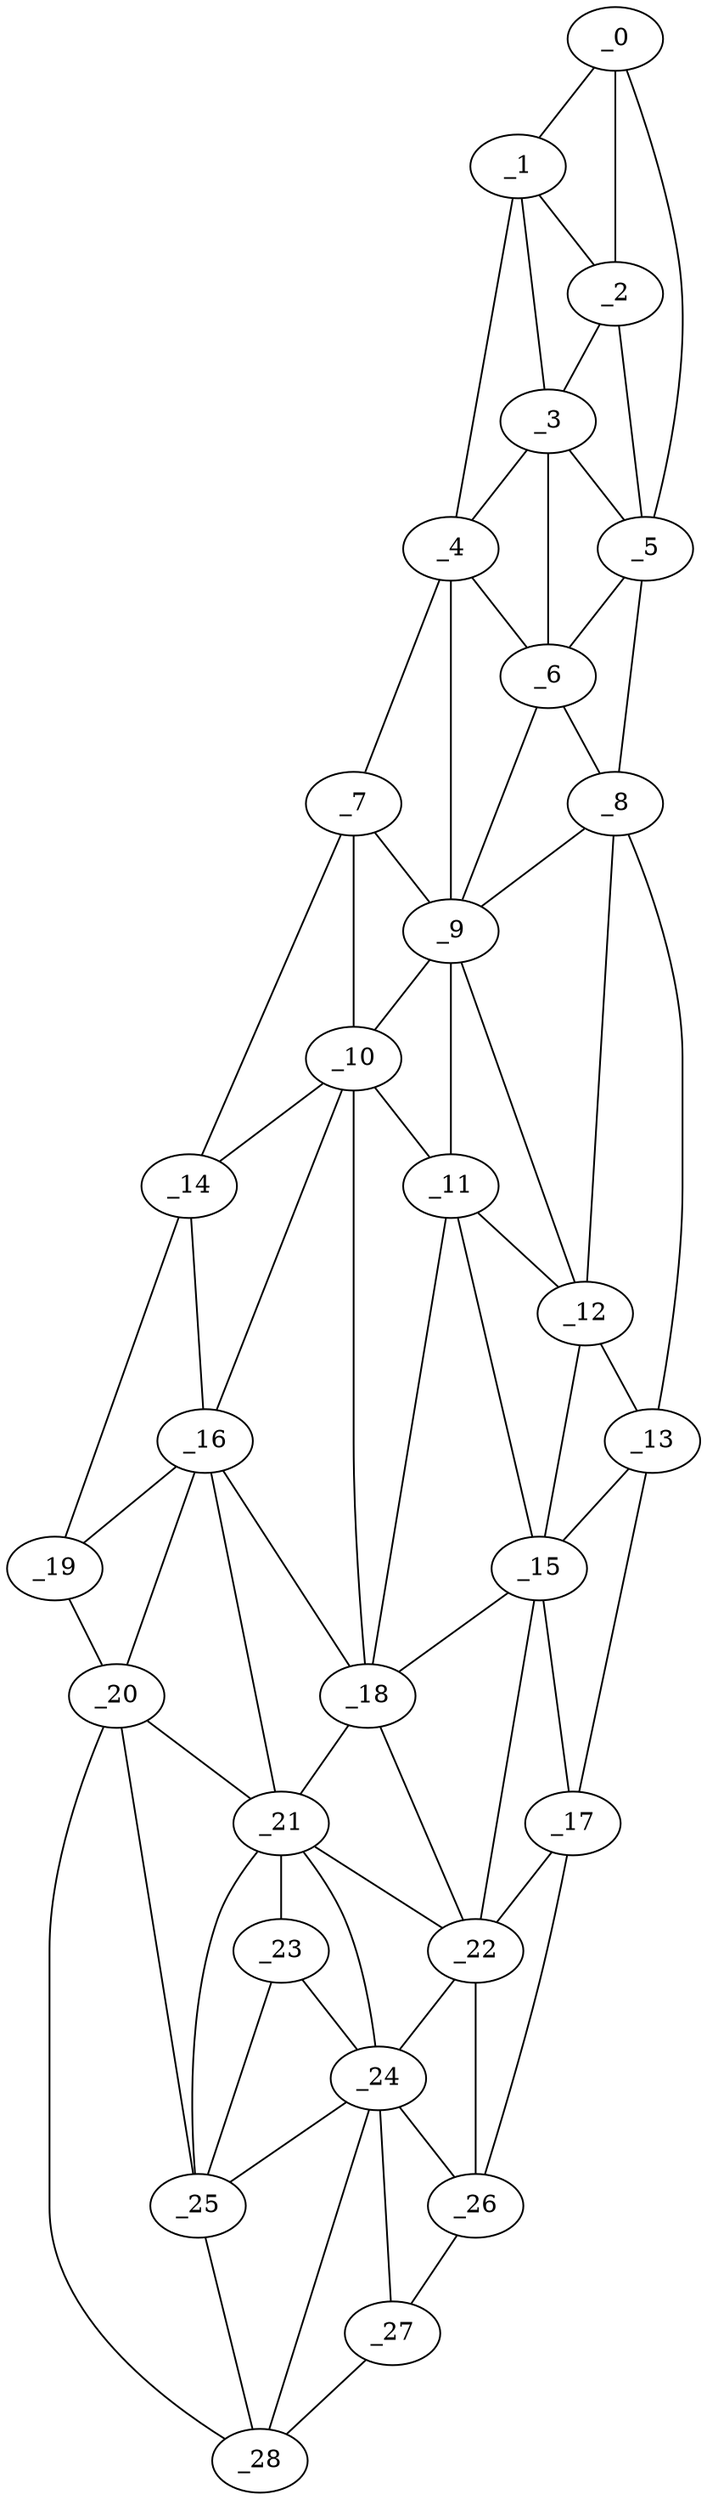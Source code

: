 graph "obj69__60.gxl" {
	_0	 [x=5,
		y=42];
	_1	 [x=8,
		y=57];
	_0 -- _1	 [valence=1];
	_2	 [x=14,
		y=42];
	_0 -- _2	 [valence=2];
	_5	 [x=27,
		y=39];
	_0 -- _5	 [valence=1];
	_1 -- _2	 [valence=1];
	_3	 [x=19,
		y=50];
	_1 -- _3	 [valence=1];
	_4	 [x=21,
		y=66];
	_1 -- _4	 [valence=1];
	_2 -- _3	 [valence=2];
	_2 -- _5	 [valence=1];
	_3 -- _4	 [valence=2];
	_3 -- _5	 [valence=2];
	_6	 [x=35,
		y=49];
	_3 -- _6	 [valence=2];
	_4 -- _6	 [valence=2];
	_7	 [x=49,
		y=81];
	_4 -- _7	 [valence=1];
	_9	 [x=51,
		y=57];
	_4 -- _9	 [valence=2];
	_5 -- _6	 [valence=1];
	_8	 [x=51,
		y=36];
	_5 -- _8	 [valence=1];
	_6 -- _8	 [valence=2];
	_6 -- _9	 [valence=2];
	_7 -- _9	 [valence=1];
	_10	 [x=56,
		y=68];
	_7 -- _10	 [valence=2];
	_14	 [x=69,
		y=91];
	_7 -- _14	 [valence=1];
	_8 -- _9	 [valence=2];
	_12	 [x=62,
		y=56];
	_8 -- _12	 [valence=2];
	_13	 [x=67,
		y=36];
	_8 -- _13	 [valence=1];
	_9 -- _10	 [valence=2];
	_11	 [x=59,
		y=63];
	_9 -- _11	 [valence=2];
	_9 -- _12	 [valence=2];
	_10 -- _11	 [valence=2];
	_10 -- _14	 [valence=2];
	_16	 [x=79,
		y=83];
	_10 -- _16	 [valence=2];
	_18	 [x=80,
		y=74];
	_10 -- _18	 [valence=2];
	_11 -- _12	 [valence=2];
	_15	 [x=72,
		y=56];
	_11 -- _15	 [valence=2];
	_11 -- _18	 [valence=1];
	_12 -- _13	 [valence=2];
	_12 -- _15	 [valence=1];
	_13 -- _15	 [valence=1];
	_17	 [x=80,
		y=38];
	_13 -- _17	 [valence=1];
	_14 -- _16	 [valence=1];
	_19	 [x=82,
		y=93];
	_14 -- _19	 [valence=1];
	_15 -- _17	 [valence=2];
	_15 -- _18	 [valence=2];
	_22	 [x=98,
		y=51];
	_15 -- _22	 [valence=2];
	_16 -- _18	 [valence=1];
	_16 -- _19	 [valence=2];
	_20	 [x=92,
		y=91];
	_16 -- _20	 [valence=2];
	_21	 [x=97,
		y=83];
	_16 -- _21	 [valence=2];
	_17 -- _22	 [valence=2];
	_26	 [x=123,
		y=64];
	_17 -- _26	 [valence=1];
	_18 -- _21	 [valence=2];
	_18 -- _22	 [valence=2];
	_19 -- _20	 [valence=1];
	_20 -- _21	 [valence=1];
	_25	 [x=112,
		y=86];
	_20 -- _25	 [valence=2];
	_28	 [x=125,
		y=83];
	_20 -- _28	 [valence=1];
	_21 -- _22	 [valence=2];
	_23	 [x=107,
		y=80];
	_21 -- _23	 [valence=2];
	_24	 [x=110,
		y=76];
	_21 -- _24	 [valence=2];
	_21 -- _25	 [valence=2];
	_22 -- _24	 [valence=2];
	_22 -- _26	 [valence=2];
	_23 -- _24	 [valence=2];
	_23 -- _25	 [valence=1];
	_24 -- _25	 [valence=2];
	_24 -- _26	 [valence=1];
	_27	 [x=124,
		y=73];
	_24 -- _27	 [valence=2];
	_24 -- _28	 [valence=2];
	_25 -- _28	 [valence=2];
	_26 -- _27	 [valence=1];
	_27 -- _28	 [valence=1];
}
